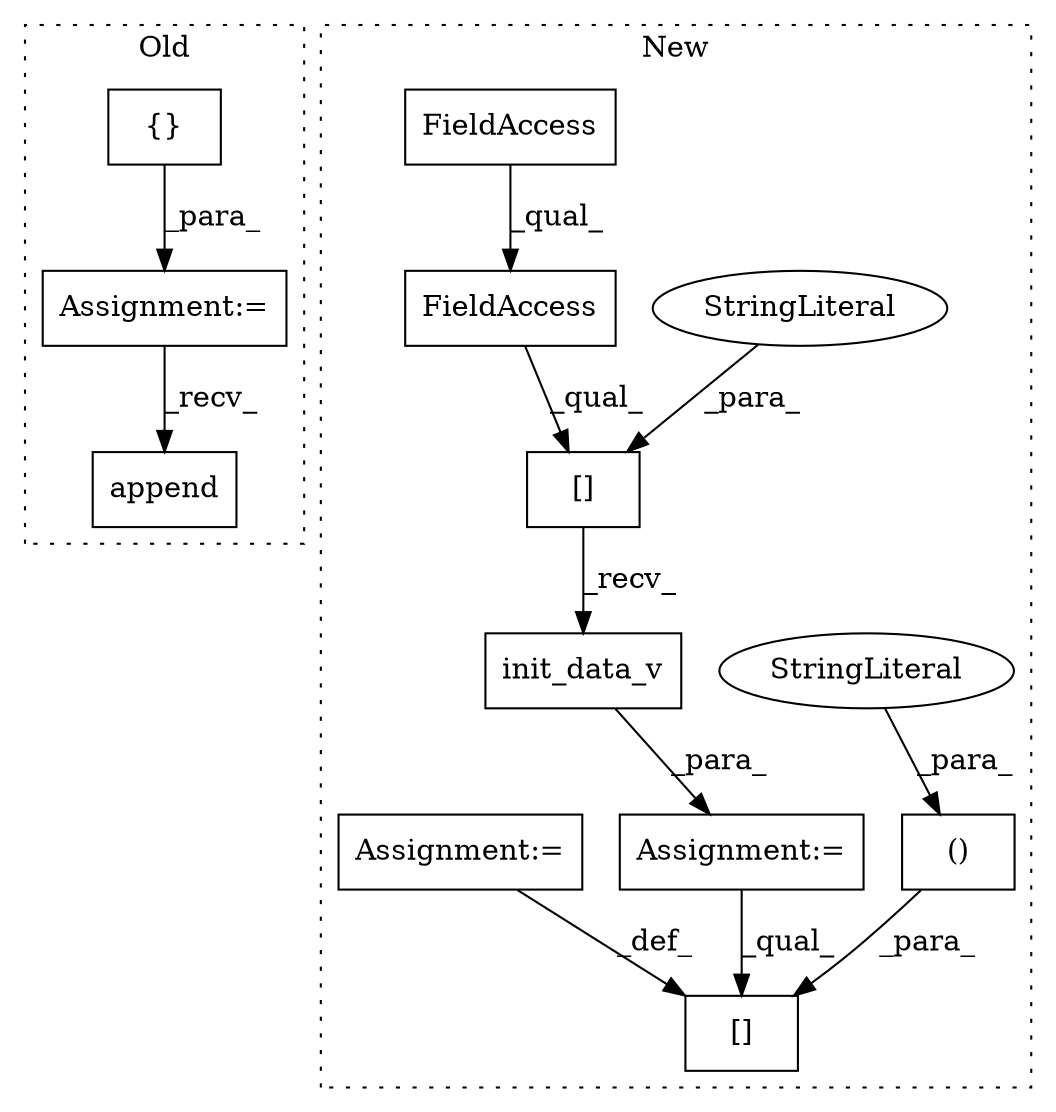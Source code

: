 digraph G {
subgraph cluster0 {
1 [label="{}" a="4" s="8802" l="2" shape="box"];
10 [label="Assignment:=" a="7" s="8790" l="1" shape="box"];
13 [label="append" a="32" s="9114,9125" l="7,1" shape="box"];
label = "Old";
style="dotted";
}
subgraph cluster1 {
2 [label="init_data_v" a="32" s="10316" l="13" shape="box"];
3 [label="[]" a="2" s="10280,10314" l="27,1" shape="box"];
4 [label="FieldAccess" a="22" s="10280" l="26" shape="box"];
5 [label="[]" a="2" s="10712,10770" l="15,2" shape="box"];
6 [label="()" a="106" s="10727" l="43" shape="box"];
7 [label="StringLiteral" a="45" s="10307" l="7" shape="ellipse"];
8 [label="StringLiteral" a="45" s="10727" l="29" shape="ellipse"];
9 [label="FieldAccess" a="22" s="10280" l="14" shape="box"];
11 [label="Assignment:=" a="7" s="10279" l="1" shape="box"];
12 [label="Assignment:=" a="7" s="10772" l="1" shape="box"];
label = "New";
style="dotted";
}
1 -> 10 [label="_para_"];
2 -> 11 [label="_para_"];
3 -> 2 [label="_recv_"];
4 -> 3 [label="_qual_"];
6 -> 5 [label="_para_"];
7 -> 3 [label="_para_"];
8 -> 6 [label="_para_"];
9 -> 4 [label="_qual_"];
10 -> 13 [label="_recv_"];
11 -> 5 [label="_qual_"];
12 -> 5 [label="_def_"];
}